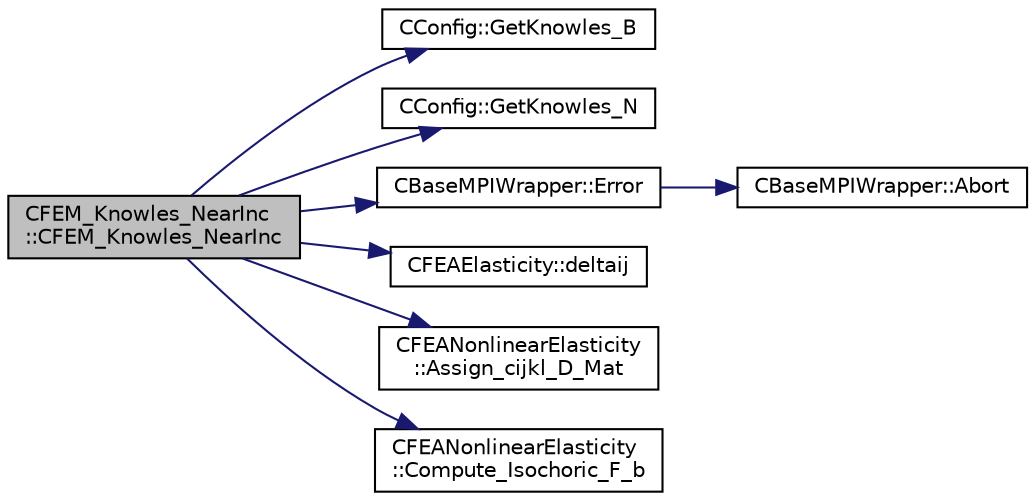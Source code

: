 digraph "CFEM_Knowles_NearInc::CFEM_Knowles_NearInc"
{
  edge [fontname="Helvetica",fontsize="10",labelfontname="Helvetica",labelfontsize="10"];
  node [fontname="Helvetica",fontsize="10",shape=record];
  rankdir="LR";
  Node0 [label="CFEM_Knowles_NearInc\l::CFEM_Knowles_NearInc",height=0.2,width=0.4,color="black", fillcolor="grey75", style="filled", fontcolor="black"];
  Node0 -> Node1 [color="midnightblue",fontsize="10",style="solid",fontname="Helvetica"];
  Node1 [label="CConfig::GetKnowles_B",height=0.2,width=0.4,color="black", fillcolor="white", style="filled",URL="$class_c_config.html#a5036cde5f5ac99d14705381c55321164",tooltip="Get the value of the B constant in the Knowles material model. "];
  Node0 -> Node2 [color="midnightblue",fontsize="10",style="solid",fontname="Helvetica"];
  Node2 [label="CConfig::GetKnowles_N",height=0.2,width=0.4,color="black", fillcolor="white", style="filled",URL="$class_c_config.html#a286fb5eadcb24e0127496cbf2fd2ef4d",tooltip="Get the value of the N constant in the Knowles material model. "];
  Node0 -> Node3 [color="midnightblue",fontsize="10",style="solid",fontname="Helvetica"];
  Node3 [label="CBaseMPIWrapper::Error",height=0.2,width=0.4,color="black", fillcolor="white", style="filled",URL="$class_c_base_m_p_i_wrapper.html#a04457c47629bda56704e6a8804833eeb"];
  Node3 -> Node4 [color="midnightblue",fontsize="10",style="solid",fontname="Helvetica"];
  Node4 [label="CBaseMPIWrapper::Abort",height=0.2,width=0.4,color="black", fillcolor="white", style="filled",URL="$class_c_base_m_p_i_wrapper.html#a21ef5681e2acb532d345e9bab173ef07"];
  Node0 -> Node5 [color="midnightblue",fontsize="10",style="solid",fontname="Helvetica"];
  Node5 [label="CFEAElasticity::deltaij",height=0.2,width=0.4,color="black", fillcolor="white", style="filled",URL="$class_c_f_e_a_elasticity.html#a1882820057a7a3371e08982c510bdb5f",tooltip="Kronecker delta. "];
  Node0 -> Node6 [color="midnightblue",fontsize="10",style="solid",fontname="Helvetica"];
  Node6 [label="CFEANonlinearElasticity\l::Assign_cijkl_D_Mat",height=0.2,width=0.4,color="black", fillcolor="white", style="filled",URL="$class_c_f_e_a_nonlinear_elasticity.html#a780a5372085d451ddc94a125a30a12ea",tooltip="Assign elements of constitutive tensor to matrix D. "];
  Node0 -> Node7 [color="midnightblue",fontsize="10",style="solid",fontname="Helvetica"];
  Node7 [label="CFEANonlinearElasticity\l::Compute_Isochoric_F_b",height=0.2,width=0.4,color="black", fillcolor="white", style="filled",URL="$class_c_f_e_a_nonlinear_elasticity.html#a11b544effd05a833f4007fadf3196933",tooltip="TODO: Describe what this does. "];
}
